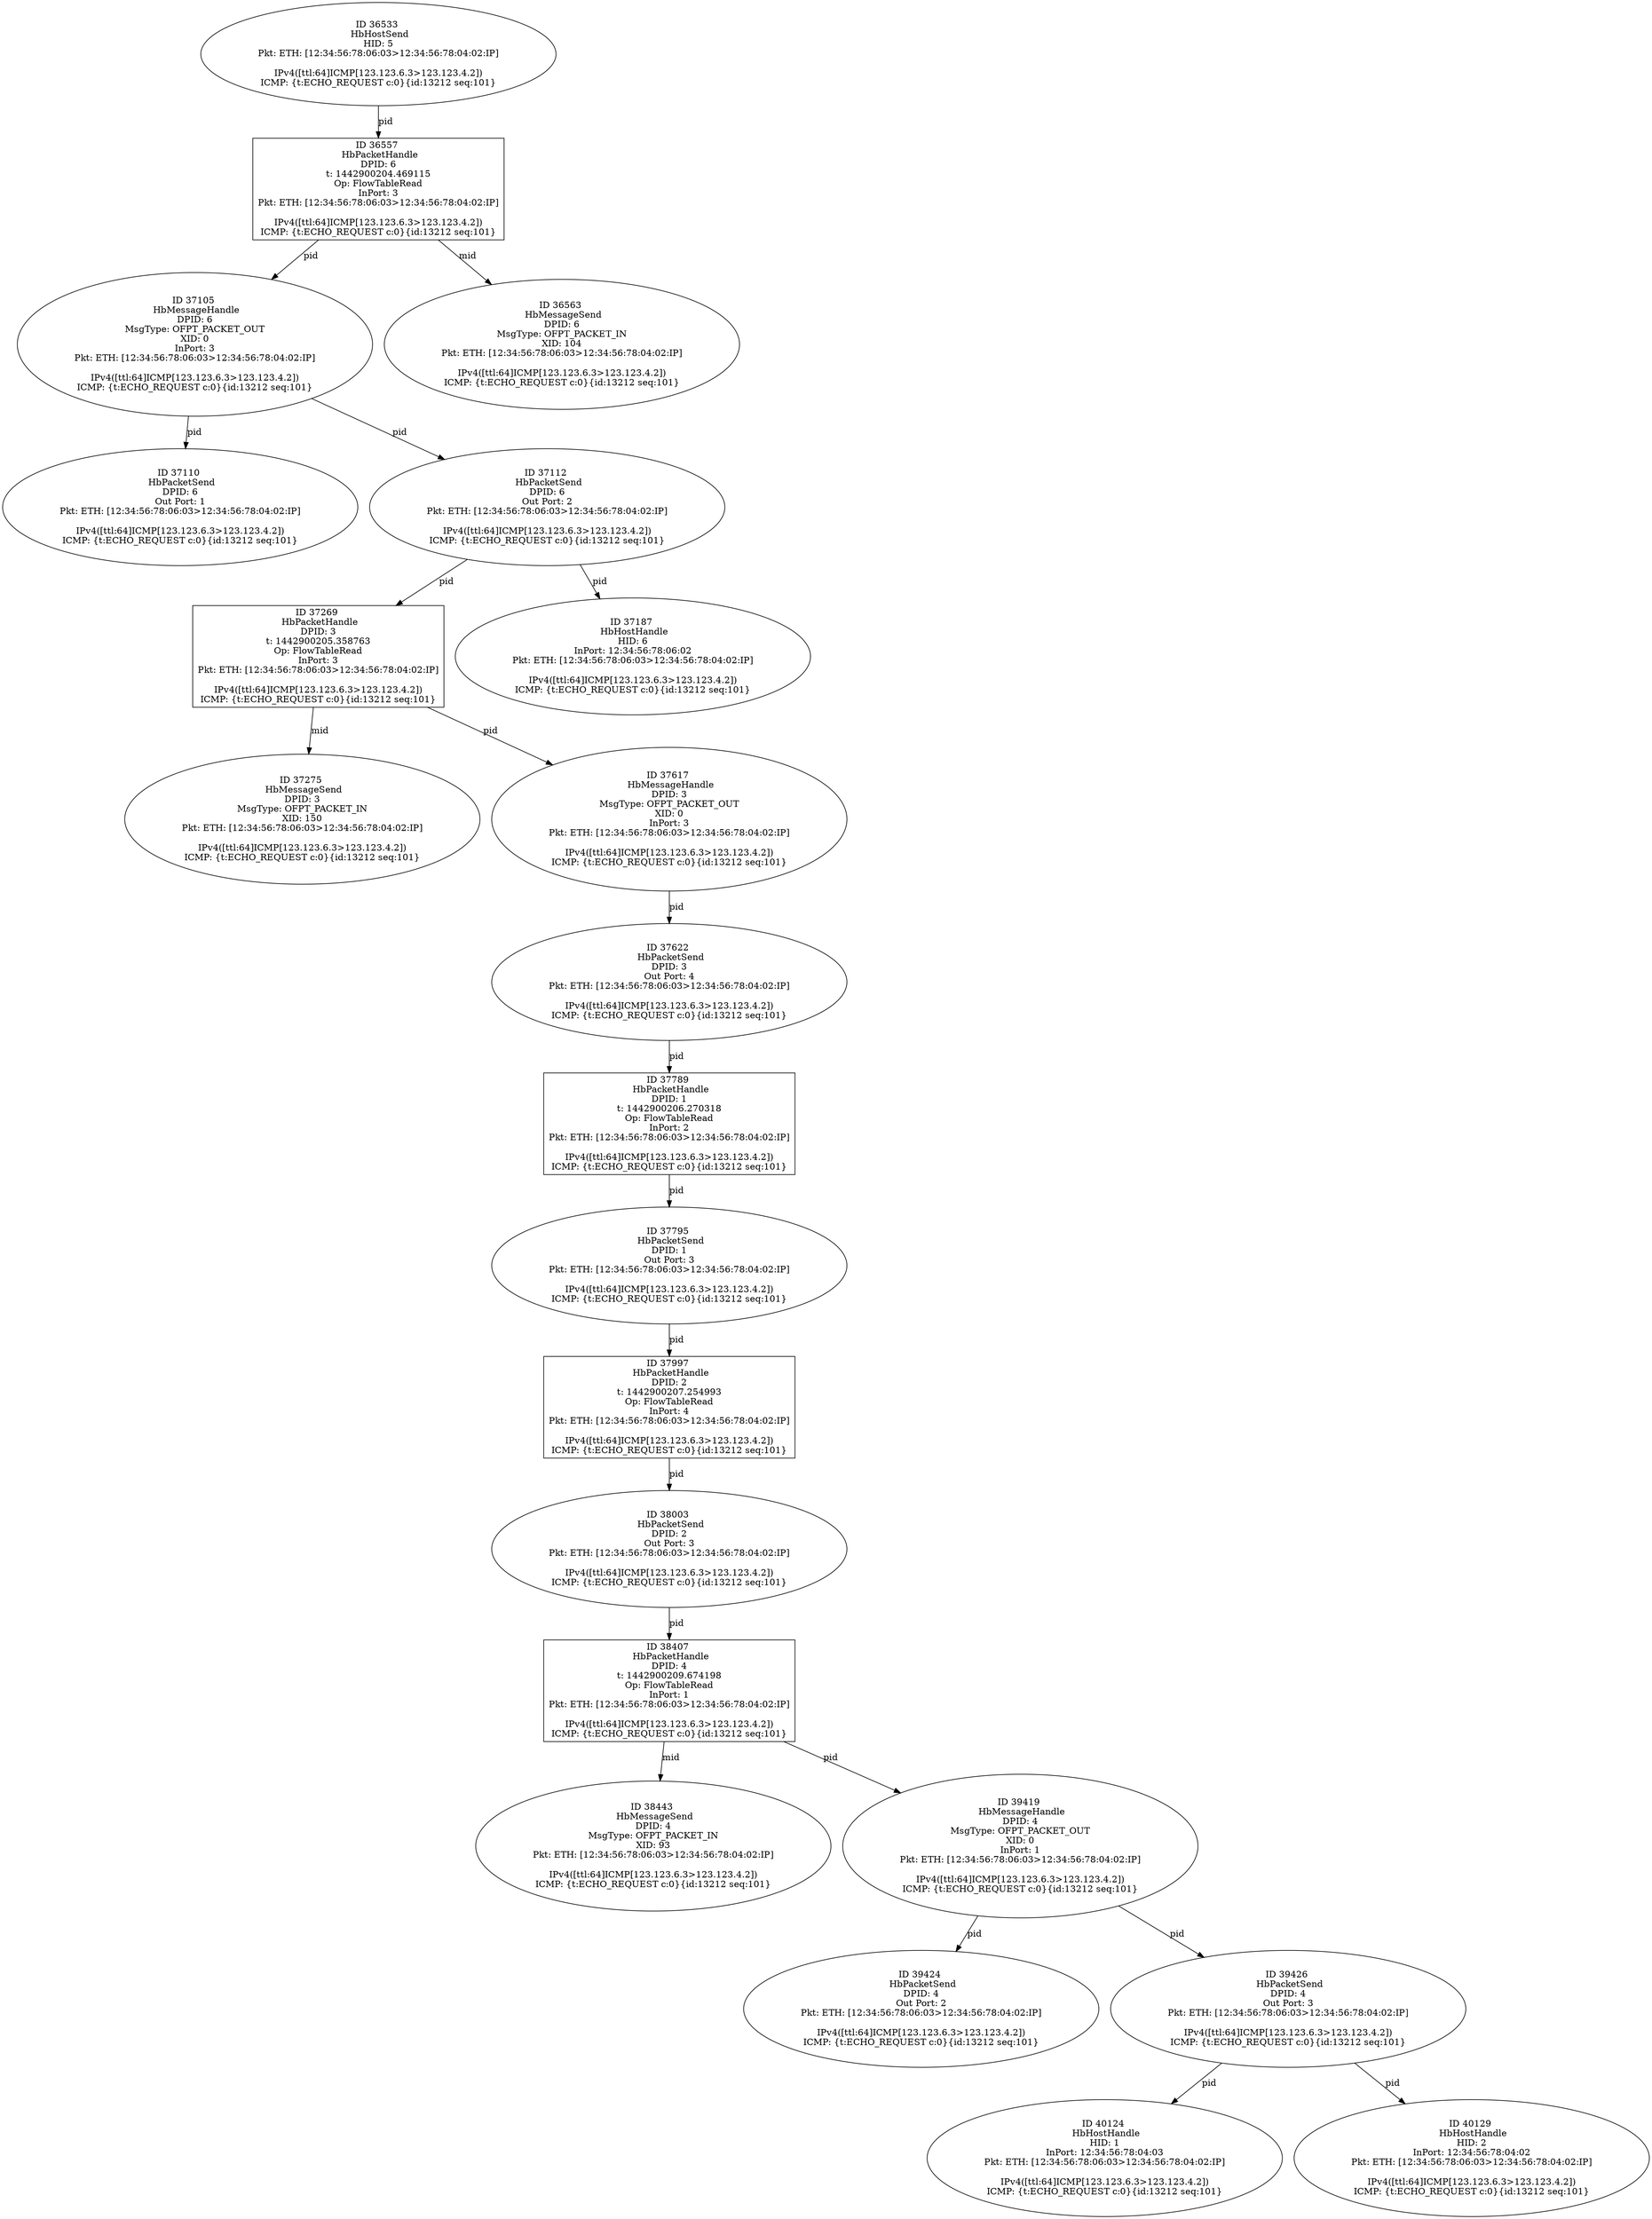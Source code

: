 strict digraph G {
39424 [shape=oval, event=<hb_events.HbPacketSend object at 0x1106e6810>, label="ID 39424 
 HbPacketSend
DPID: 4
Out Port: 2
Pkt: ETH: [12:34:56:78:06:03>12:34:56:78:04:02:IP]

IPv4([ttl:64]ICMP[123.123.6.3>123.123.4.2])
ICMP: {t:ECHO_REQUEST c:0}{id:13212 seq:101}"];
39426 [shape=oval, event=<hb_events.HbPacketSend object at 0x1106e6a50>, label="ID 39426 
 HbPacketSend
DPID: 4
Out Port: 3
Pkt: ETH: [12:34:56:78:06:03>12:34:56:78:04:02:IP]

IPv4([ttl:64]ICMP[123.123.6.3>123.123.4.2])
ICMP: {t:ECHO_REQUEST c:0}{id:13212 seq:101}"];
38407 [shape=box, event=<hb_events.HbPacketHandle object at 0x110227d90>, label="ID 38407 
 HbPacketHandle
DPID: 4
t: 1442900209.674198
Op: FlowTableRead
InPort: 1
Pkt: ETH: [12:34:56:78:06:03>12:34:56:78:04:02:IP]

IPv4([ttl:64]ICMP[123.123.6.3>123.123.4.2])
ICMP: {t:ECHO_REQUEST c:0}{id:13212 seq:101}"];
37269 [shape=box, event=<hb_events.HbPacketHandle object at 0x10fa62090>, label="ID 37269 
 HbPacketHandle
DPID: 3
t: 1442900205.358763
Op: FlowTableRead
InPort: 3
Pkt: ETH: [12:34:56:78:06:03>12:34:56:78:04:02:IP]

IPv4([ttl:64]ICMP[123.123.6.3>123.123.4.2])
ICMP: {t:ECHO_REQUEST c:0}{id:13212 seq:101}"];
37275 [shape=oval, event=<hb_events.HbMessageSend object at 0x10fa62350>, label="ID 37275 
 HbMessageSend
DPID: 3
MsgType: OFPT_PACKET_IN
XID: 150
Pkt: ETH: [12:34:56:78:06:03>12:34:56:78:04:02:IP]

IPv4([ttl:64]ICMP[123.123.6.3>123.123.4.2])
ICMP: {t:ECHO_REQUEST c:0}{id:13212 seq:101}"];
37789 [shape=box, event=<hb_events.HbPacketHandle object at 0x10fdf1fd0>, label="ID 37789 
 HbPacketHandle
DPID: 1
t: 1442900206.270318
Op: FlowTableRead
InPort: 2
Pkt: ETH: [12:34:56:78:06:03>12:34:56:78:04:02:IP]

IPv4([ttl:64]ICMP[123.123.6.3>123.123.4.2])
ICMP: {t:ECHO_REQUEST c:0}{id:13212 seq:101}"];
37795 [shape=oval, event=<hb_events.HbPacketSend object at 0x10fe0bf10>, label="ID 37795 
 HbPacketSend
DPID: 1
Out Port: 3
Pkt: ETH: [12:34:56:78:06:03>12:34:56:78:04:02:IP]

IPv4([ttl:64]ICMP[123.123.6.3>123.123.4.2])
ICMP: {t:ECHO_REQUEST c:0}{id:13212 seq:101}"];
37105 [shape=oval, event=<hb_events.HbMessageHandle object at 0x10fa12b50>, label="ID 37105 
 HbMessageHandle
DPID: 6
MsgType: OFPT_PACKET_OUT
XID: 0
InPort: 3
Pkt: ETH: [12:34:56:78:06:03>12:34:56:78:04:02:IP]

IPv4([ttl:64]ICMP[123.123.6.3>123.123.4.2])
ICMP: {t:ECHO_REQUEST c:0}{id:13212 seq:101}"];
38443 [shape=oval, event=<hb_events.HbMessageSend object at 0x1102033d0>, label="ID 38443 
 HbMessageSend
DPID: 4
MsgType: OFPT_PACKET_IN
XID: 93
Pkt: ETH: [12:34:56:78:06:03>12:34:56:78:04:02:IP]

IPv4([ttl:64]ICMP[123.123.6.3>123.123.4.2])
ICMP: {t:ECHO_REQUEST c:0}{id:13212 seq:101}"];
36533 [shape=oval, event=<hb_events.HbHostSend object at 0x10f6ca590>, label="ID 36533 
 HbHostSend
HID: 5
Pkt: ETH: [12:34:56:78:06:03>12:34:56:78:04:02:IP]

IPv4([ttl:64]ICMP[123.123.6.3>123.123.4.2])
ICMP: {t:ECHO_REQUEST c:0}{id:13212 seq:101}"];
40124 [shape=oval, event=<hb_events.HbHostHandle object at 0x110873e10>, label="ID 40124 
 HbHostHandle
HID: 1
InPort: 12:34:56:78:04:03
Pkt: ETH: [12:34:56:78:06:03>12:34:56:78:04:02:IP]

IPv4([ttl:64]ICMP[123.123.6.3>123.123.4.2])
ICMP: {t:ECHO_REQUEST c:0}{id:13212 seq:101}"];
40129 [shape=oval, event=<hb_events.HbHostHandle object at 0x11087a2d0>, label="ID 40129 
 HbHostHandle
HID: 2
InPort: 12:34:56:78:04:02
Pkt: ETH: [12:34:56:78:06:03>12:34:56:78:04:02:IP]

IPv4([ttl:64]ICMP[123.123.6.3>123.123.4.2])
ICMP: {t:ECHO_REQUEST c:0}{id:13212 seq:101}"];
37187 [shape=oval, event=<hb_events.HbHostHandle object at 0x10fa389d0>, label="ID 37187 
 HbHostHandle
HID: 6
InPort: 12:34:56:78:06:02
Pkt: ETH: [12:34:56:78:06:03>12:34:56:78:04:02:IP]

IPv4([ttl:64]ICMP[123.123.6.3>123.123.4.2])
ICMP: {t:ECHO_REQUEST c:0}{id:13212 seq:101}"];
37622 [shape=oval, event=<hb_events.HbPacketSend object at 0x10fcc6ad0>, label="ID 37622 
 HbPacketSend
DPID: 3
Out Port: 4
Pkt: ETH: [12:34:56:78:06:03>12:34:56:78:04:02:IP]

IPv4([ttl:64]ICMP[123.123.6.3>123.123.4.2])
ICMP: {t:ECHO_REQUEST c:0}{id:13212 seq:101}"];
36557 [shape=box, event=<hb_events.HbPacketHandle object at 0x10f6cadd0>, label="ID 36557 
 HbPacketHandle
DPID: 6
t: 1442900204.469115
Op: FlowTableRead
InPort: 3
Pkt: ETH: [12:34:56:78:06:03>12:34:56:78:04:02:IP]

IPv4([ttl:64]ICMP[123.123.6.3>123.123.4.2])
ICMP: {t:ECHO_REQUEST c:0}{id:13212 seq:101}"];
36563 [shape=oval, event=<hb_events.HbMessageSend object at 0x10f607e50>, label="ID 36563 
 HbMessageSend
DPID: 6
MsgType: OFPT_PACKET_IN
XID: 104
Pkt: ETH: [12:34:56:78:06:03>12:34:56:78:04:02:IP]

IPv4([ttl:64]ICMP[123.123.6.3>123.123.4.2])
ICMP: {t:ECHO_REQUEST c:0}{id:13212 seq:101}"];
37997 [shape=box, event=<hb_events.HbPacketHandle object at 0x10ff6fbd0>, label="ID 37997 
 HbPacketHandle
DPID: 2
t: 1442900207.254993
Op: FlowTableRead
InPort: 4
Pkt: ETH: [12:34:56:78:06:03>12:34:56:78:04:02:IP]

IPv4([ttl:64]ICMP[123.123.6.3>123.123.4.2])
ICMP: {t:ECHO_REQUEST c:0}{id:13212 seq:101}"];
37617 [shape=oval, event=<hb_events.HbMessageHandle object at 0x10fce42d0>, label="ID 37617 
 HbMessageHandle
DPID: 3
MsgType: OFPT_PACKET_OUT
XID: 0
InPort: 3
Pkt: ETH: [12:34:56:78:06:03>12:34:56:78:04:02:IP]

IPv4([ttl:64]ICMP[123.123.6.3>123.123.4.2])
ICMP: {t:ECHO_REQUEST c:0}{id:13212 seq:101}"];
38003 [shape=oval, event=<hb_events.HbPacketSend object at 0x10ff6f890>, label="ID 38003 
 HbPacketSend
DPID: 2
Out Port: 3
Pkt: ETH: [12:34:56:78:06:03>12:34:56:78:04:02:IP]

IPv4([ttl:64]ICMP[123.123.6.3>123.123.4.2])
ICMP: {t:ECHO_REQUEST c:0}{id:13212 seq:101}"];
37110 [shape=oval, event=<hb_events.HbPacketSend object at 0x10fa1ec90>, label="ID 37110 
 HbPacketSend
DPID: 6
Out Port: 1
Pkt: ETH: [12:34:56:78:06:03>12:34:56:78:04:02:IP]

IPv4([ttl:64]ICMP[123.123.6.3>123.123.4.2])
ICMP: {t:ECHO_REQUEST c:0}{id:13212 seq:101}"];
37112 [shape=oval, event=<hb_events.HbPacketSend object at 0x10fa1eed0>, label="ID 37112 
 HbPacketSend
DPID: 6
Out Port: 2
Pkt: ETH: [12:34:56:78:06:03>12:34:56:78:04:02:IP]

IPv4([ttl:64]ICMP[123.123.6.3>123.123.4.2])
ICMP: {t:ECHO_REQUEST c:0}{id:13212 seq:101}"];
39419 [shape=oval, event=<hb_events.HbMessageHandle object at 0x1106e60d0>, label="ID 39419 
 HbMessageHandle
DPID: 4
MsgType: OFPT_PACKET_OUT
XID: 0
InPort: 1
Pkt: ETH: [12:34:56:78:06:03>12:34:56:78:04:02:IP]

IPv4([ttl:64]ICMP[123.123.6.3>123.123.4.2])
ICMP: {t:ECHO_REQUEST c:0}{id:13212 seq:101}"];
39426 -> 40129  [rel=pid, label=pid];
39426 -> 40124  [rel=pid, label=pid];
38407 -> 38443  [rel=mid, label=mid];
38407 -> 39419  [rel=pid, label=pid];
37269 -> 37617  [rel=pid, label=pid];
37269 -> 37275  [rel=mid, label=mid];
37789 -> 37795  [rel=pid, label=pid];
37795 -> 37997  [rel=pid, label=pid];
37105 -> 37112  [rel=pid, label=pid];
37105 -> 37110  [rel=pid, label=pid];
36533 -> 36557  [rel=pid, label=pid];
37622 -> 37789  [rel=pid, label=pid];
36557 -> 37105  [rel=pid, label=pid];
36557 -> 36563  [rel=mid, label=mid];
37997 -> 38003  [rel=pid, label=pid];
37617 -> 37622  [rel=pid, label=pid];
38003 -> 38407  [rel=pid, label=pid];
37112 -> 37187  [rel=pid, label=pid];
37112 -> 37269  [rel=pid, label=pid];
39419 -> 39424  [rel=pid, label=pid];
39419 -> 39426  [rel=pid, label=pid];
}
